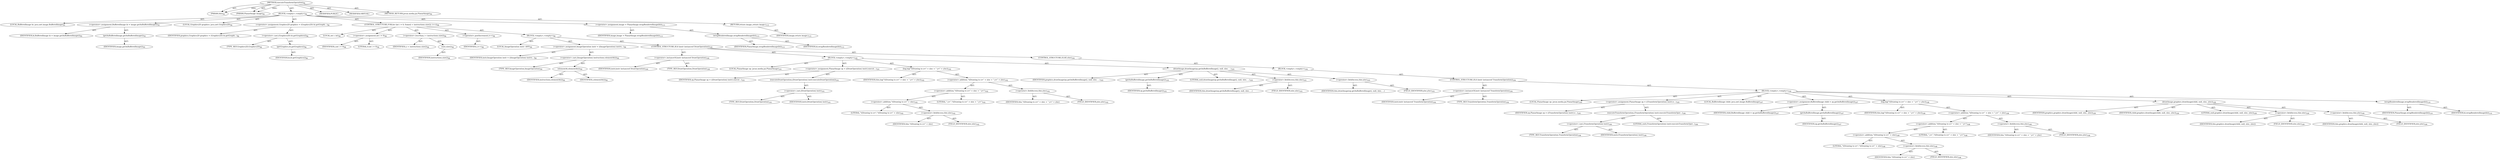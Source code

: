 digraph "executeTransformOperation" {  
"111669149702" [label = <(METHOD,executeTransformOperation)<SUB>94</SUB>> ]
"115964116992" [label = <(PARAM,this)<SUB>94</SUB>> ]
"115964117005" [label = <(PARAM,PlanarImage image)<SUB>94</SUB>> ]
"25769803782" [label = <(BLOCK,&lt;empty&gt;,&lt;empty&gt;)<SUB>94</SUB>> ]
"94489280512" [label = <(LOCAL,BufferedImage bi: java.awt.image.BufferedImage)<SUB>95</SUB>> ]
"30064771080" [label = <(&lt;operator&gt;.assignment,BufferedImage bi = image.getAsBufferedImage())<SUB>95</SUB>> ]
"68719476750" [label = <(IDENTIFIER,bi,BufferedImage bi = image.getAsBufferedImage())<SUB>95</SUB>> ]
"30064771081" [label = <(getAsBufferedImage,getAsBufferedImage())<SUB>95</SUB>> ]
"68719476751" [label = <(IDENTIFIER,image,getAsBufferedImage())<SUB>95</SUB>> ]
"94489280513" [label = <(LOCAL,Graphics2D graphics: java.awt.Graphics2D)<SUB>96</SUB>> ]
"30064771082" [label = <(&lt;operator&gt;.assignment,Graphics2D graphics = (Graphics2D) bi.getGraphi...)<SUB>96</SUB>> ]
"68719476752" [label = <(IDENTIFIER,graphics,Graphics2D graphics = (Graphics2D) bi.getGraphi...)<SUB>96</SUB>> ]
"30064771083" [label = <(&lt;operator&gt;.cast,(Graphics2D) bi.getGraphics())<SUB>96</SUB>> ]
"180388626432" [label = <(TYPE_REF,Graphics2D,Graphics2D)<SUB>96</SUB>> ]
"30064771084" [label = <(getGraphics,bi.getGraphics())<SUB>96</SUB>> ]
"68719476753" [label = <(IDENTIFIER,bi,bi.getGraphics())<SUB>96</SUB>> ]
"47244640256" [label = <(CONTROL_STRUCTURE,FOR,for (int i = 0; Some(i &lt; instructions.size()); i++))<SUB>98</SUB>> ]
"94489280514" [label = <(LOCAL,int i: int)<SUB>98</SUB>> ]
"30064771085" [label = <(&lt;operator&gt;.assignment,int i = 0)<SUB>98</SUB>> ]
"68719476754" [label = <(IDENTIFIER,i,int i = 0)<SUB>98</SUB>> ]
"90194313216" [label = <(LITERAL,0,int i = 0)<SUB>98</SUB>> ]
"30064771086" [label = <(&lt;operator&gt;.lessThan,i &lt; instructions.size())<SUB>98</SUB>> ]
"68719476755" [label = <(IDENTIFIER,i,i &lt; instructions.size())<SUB>98</SUB>> ]
"30064771087" [label = <(size,size())<SUB>98</SUB>> ]
"68719476756" [label = <(IDENTIFIER,instructions,size())<SUB>98</SUB>> ]
"30064771088" [label = <(&lt;operator&gt;.postIncrement,i++)<SUB>98</SUB>> ]
"68719476757" [label = <(IDENTIFIER,i,i++)<SUB>98</SUB>> ]
"25769803783" [label = <(BLOCK,&lt;empty&gt;,&lt;empty&gt;)<SUB>98</SUB>> ]
"94489280515" [label = <(LOCAL,ImageOperation instr: ANY)<SUB>99</SUB>> ]
"30064771089" [label = <(&lt;operator&gt;.assignment,ImageOperation instr = ((ImageOperation) instru...)<SUB>99</SUB>> ]
"68719476758" [label = <(IDENTIFIER,instr,ImageOperation instr = ((ImageOperation) instru...)<SUB>99</SUB>> ]
"30064771090" [label = <(&lt;operator&gt;.cast,(ImageOperation) instructions.elementAt(i))<SUB>99</SUB>> ]
"180388626433" [label = <(TYPE_REF,ImageOperation,ImageOperation)<SUB>99</SUB>> ]
"30064771091" [label = <(elementAt,elementAt(i))<SUB>99</SUB>> ]
"68719476759" [label = <(IDENTIFIER,instructions,elementAt(i))<SUB>99</SUB>> ]
"68719476760" [label = <(IDENTIFIER,i,elementAt(i))<SUB>99</SUB>> ]
"47244640257" [label = <(CONTROL_STRUCTURE,IF,if (instr instanceof DrawOperation))<SUB>100</SUB>> ]
"30064771092" [label = <(&lt;operator&gt;.instanceOf,instr instanceof DrawOperation)<SUB>100</SUB>> ]
"68719476761" [label = <(IDENTIFIER,instr,instr instanceof DrawOperation)<SUB>100</SUB>> ]
"180388626434" [label = <(TYPE_REF,DrawOperation,DrawOperation)<SUB>100</SUB>> ]
"25769803784" [label = <(BLOCK,&lt;empty&gt;,&lt;empty&gt;)<SUB>100</SUB>> ]
"94489280516" [label = <(LOCAL,PlanarImage op: javax.media.jai.PlanarImage)<SUB>101</SUB>> ]
"30064771093" [label = <(&lt;operator&gt;.assignment,PlanarImage op = ((DrawOperation) instr).execut...)<SUB>101</SUB>> ]
"68719476762" [label = <(IDENTIFIER,op,PlanarImage op = ((DrawOperation) instr).execut...)<SUB>101</SUB>> ]
"30064771094" [label = <(executeDrawOperation,(DrawOperation) instr.executeDrawOperation())<SUB>101</SUB>> ]
"30064771095" [label = <(&lt;operator&gt;.cast,(DrawOperation) instr)<SUB>101</SUB>> ]
"180388626435" [label = <(TYPE_REF,DrawOperation,DrawOperation)<SUB>101</SUB>> ]
"68719476763" [label = <(IDENTIFIER,instr,(DrawOperation) instr)<SUB>101</SUB>> ]
"30064771096" [label = <(log,log(&quot;\tDrawing to x=&quot; + xloc + &quot; y=&quot; + yloc))<SUB>102</SUB>> ]
"68719476736" [label = <(IDENTIFIER,this,log(&quot;\tDrawing to x=&quot; + xloc + &quot; y=&quot; + yloc))<SUB>102</SUB>> ]
"30064771097" [label = <(&lt;operator&gt;.addition,&quot;\tDrawing to x=&quot; + xloc + &quot; y=&quot; + yloc)<SUB>102</SUB>> ]
"30064771098" [label = <(&lt;operator&gt;.addition,&quot;\tDrawing to x=&quot; + xloc + &quot; y=&quot;)<SUB>102</SUB>> ]
"30064771099" [label = <(&lt;operator&gt;.addition,&quot;\tDrawing to x=&quot; + xloc)<SUB>102</SUB>> ]
"90194313217" [label = <(LITERAL,&quot;\tDrawing to x=&quot;,&quot;\tDrawing to x=&quot; + xloc)<SUB>102</SUB>> ]
"30064771100" [label = <(&lt;operator&gt;.fieldAccess,this.xloc)<SUB>102</SUB>> ]
"68719476764" [label = <(IDENTIFIER,this,&quot;\tDrawing to x=&quot; + xloc)> ]
"55834574850" [label = <(FIELD_IDENTIFIER,xloc,xloc)<SUB>102</SUB>> ]
"90194313218" [label = <(LITERAL,&quot; y=&quot;,&quot;\tDrawing to x=&quot; + xloc + &quot; y=&quot;)<SUB>102</SUB>> ]
"30064771101" [label = <(&lt;operator&gt;.fieldAccess,this.yloc)<SUB>102</SUB>> ]
"68719476765" [label = <(IDENTIFIER,this,&quot;\tDrawing to x=&quot; + xloc + &quot; y=&quot; + yloc)> ]
"55834574851" [label = <(FIELD_IDENTIFIER,yloc,yloc)<SUB>102</SUB>> ]
"30064771102" [label = <(drawImage,drawImage(op.getAsBufferedImage(), null, xloc, ...)<SUB>103</SUB>> ]
"68719476766" [label = <(IDENTIFIER,graphics,drawImage(op.getAsBufferedImage(), null, xloc, ...)<SUB>103</SUB>> ]
"30064771103" [label = <(getAsBufferedImage,getAsBufferedImage())<SUB>103</SUB>> ]
"68719476767" [label = <(IDENTIFIER,op,getAsBufferedImage())<SUB>103</SUB>> ]
"90194313219" [label = <(LITERAL,null,drawImage(op.getAsBufferedImage(), null, xloc, ...)<SUB>103</SUB>> ]
"30064771104" [label = <(&lt;operator&gt;.fieldAccess,this.xloc)<SUB>103</SUB>> ]
"68719476768" [label = <(IDENTIFIER,this,drawImage(op.getAsBufferedImage(), null, xloc, ...)> ]
"55834574852" [label = <(FIELD_IDENTIFIER,xloc,xloc)<SUB>103</SUB>> ]
"30064771105" [label = <(&lt;operator&gt;.fieldAccess,this.yloc)<SUB>103</SUB>> ]
"68719476769" [label = <(IDENTIFIER,this,drawImage(op.getAsBufferedImage(), null, xloc, ...)> ]
"55834574853" [label = <(FIELD_IDENTIFIER,yloc,yloc)<SUB>103</SUB>> ]
"47244640258" [label = <(CONTROL_STRUCTURE,ELSE,else)<SUB>104</SUB>> ]
"25769803785" [label = <(BLOCK,&lt;empty&gt;,&lt;empty&gt;)<SUB>104</SUB>> ]
"47244640259" [label = <(CONTROL_STRUCTURE,IF,if (instr instanceof TransformOperation))<SUB>104</SUB>> ]
"30064771106" [label = <(&lt;operator&gt;.instanceOf,instr instanceof TransformOperation)<SUB>104</SUB>> ]
"68719476770" [label = <(IDENTIFIER,instr,instr instanceof TransformOperation)<SUB>104</SUB>> ]
"180388626436" [label = <(TYPE_REF,TransformOperation,TransformOperation)<SUB>104</SUB>> ]
"25769803786" [label = <(BLOCK,&lt;empty&gt;,&lt;empty&gt;)<SUB>104</SUB>> ]
"94489280517" [label = <(LOCAL,PlanarImage op: javax.media.jai.PlanarImage)<SUB>105</SUB>> ]
"30064771107" [label = <(&lt;operator&gt;.assignment,PlanarImage op = ((TransformOperation) instr).e...)<SUB>105</SUB>> ]
"68719476771" [label = <(IDENTIFIER,op,PlanarImage op = ((TransformOperation) instr).e...)<SUB>105</SUB>> ]
"30064771108" [label = <(executeTransformOperation,(TransformOperation) instr.executeTransformOper...)<SUB>106</SUB>> ]
"30064771109" [label = <(&lt;operator&gt;.cast,(TransformOperation) instr)<SUB>106</SUB>> ]
"180388626437" [label = <(TYPE_REF,TransformOperation,TransformOperation)<SUB>106</SUB>> ]
"68719476772" [label = <(IDENTIFIER,instr,(TransformOperation) instr)<SUB>106</SUB>> ]
"90194313220" [label = <(LITERAL,null,(TransformOperation) instr.executeTransformOper...)<SUB>106</SUB>> ]
"94489280518" [label = <(LOCAL,BufferedImage child: java.awt.image.BufferedImage)<SUB>107</SUB>> ]
"30064771110" [label = <(&lt;operator&gt;.assignment,BufferedImage child = op.getAsBufferedImage())<SUB>107</SUB>> ]
"68719476773" [label = <(IDENTIFIER,child,BufferedImage child = op.getAsBufferedImage())<SUB>107</SUB>> ]
"30064771111" [label = <(getAsBufferedImage,getAsBufferedImage())<SUB>107</SUB>> ]
"68719476774" [label = <(IDENTIFIER,op,getAsBufferedImage())<SUB>107</SUB>> ]
"30064771112" [label = <(log,log(&quot;\tDrawing to x=&quot; + xloc + &quot; y=&quot; + yloc))<SUB>108</SUB>> ]
"68719476737" [label = <(IDENTIFIER,this,log(&quot;\tDrawing to x=&quot; + xloc + &quot; y=&quot; + yloc))<SUB>108</SUB>> ]
"30064771113" [label = <(&lt;operator&gt;.addition,&quot;\tDrawing to x=&quot; + xloc + &quot; y=&quot; + yloc)<SUB>108</SUB>> ]
"30064771114" [label = <(&lt;operator&gt;.addition,&quot;\tDrawing to x=&quot; + xloc + &quot; y=&quot;)<SUB>108</SUB>> ]
"30064771115" [label = <(&lt;operator&gt;.addition,&quot;\tDrawing to x=&quot; + xloc)<SUB>108</SUB>> ]
"90194313221" [label = <(LITERAL,&quot;\tDrawing to x=&quot;,&quot;\tDrawing to x=&quot; + xloc)<SUB>108</SUB>> ]
"30064771116" [label = <(&lt;operator&gt;.fieldAccess,this.xloc)<SUB>108</SUB>> ]
"68719476775" [label = <(IDENTIFIER,this,&quot;\tDrawing to x=&quot; + xloc)> ]
"55834574854" [label = <(FIELD_IDENTIFIER,xloc,xloc)<SUB>108</SUB>> ]
"90194313222" [label = <(LITERAL,&quot; y=&quot;,&quot;\tDrawing to x=&quot; + xloc + &quot; y=&quot;)<SUB>108</SUB>> ]
"30064771117" [label = <(&lt;operator&gt;.fieldAccess,this.yloc)<SUB>108</SUB>> ]
"68719476776" [label = <(IDENTIFIER,this,&quot;\tDrawing to x=&quot; + xloc + &quot; y=&quot; + yloc)> ]
"55834574855" [label = <(FIELD_IDENTIFIER,yloc,yloc)<SUB>108</SUB>> ]
"30064771118" [label = <(drawImage,graphics.drawImage(child, null, xloc, yloc))<SUB>109</SUB>> ]
"68719476777" [label = <(IDENTIFIER,graphics,graphics.drawImage(child, null, xloc, yloc))<SUB>109</SUB>> ]
"68719476778" [label = <(IDENTIFIER,child,graphics.drawImage(child, null, xloc, yloc))<SUB>109</SUB>> ]
"90194313223" [label = <(LITERAL,null,graphics.drawImage(child, null, xloc, yloc))<SUB>109</SUB>> ]
"30064771119" [label = <(&lt;operator&gt;.fieldAccess,this.xloc)<SUB>109</SUB>> ]
"68719476779" [label = <(IDENTIFIER,this,graphics.drawImage(child, null, xloc, yloc))> ]
"55834574856" [label = <(FIELD_IDENTIFIER,xloc,xloc)<SUB>109</SUB>> ]
"30064771120" [label = <(&lt;operator&gt;.fieldAccess,this.yloc)<SUB>109</SUB>> ]
"68719476780" [label = <(IDENTIFIER,this,graphics.drawImage(child, null, xloc, yloc))> ]
"55834574857" [label = <(FIELD_IDENTIFIER,yloc,yloc)<SUB>109</SUB>> ]
"30064771121" [label = <(wrapRenderedImage,wrapRenderedImage(bi))<SUB>110</SUB>> ]
"68719476781" [label = <(IDENTIFIER,PlanarImage,wrapRenderedImage(bi))<SUB>110</SUB>> ]
"68719476782" [label = <(IDENTIFIER,bi,wrapRenderedImage(bi))<SUB>110</SUB>> ]
"30064771122" [label = <(&lt;operator&gt;.assignment,image = PlanarImage.wrapRenderedImage(bi))<SUB>113</SUB>> ]
"68719476783" [label = <(IDENTIFIER,image,image = PlanarImage.wrapRenderedImage(bi))<SUB>113</SUB>> ]
"30064771123" [label = <(wrapRenderedImage,wrapRenderedImage(bi))<SUB>113</SUB>> ]
"68719476784" [label = <(IDENTIFIER,PlanarImage,wrapRenderedImage(bi))<SUB>113</SUB>> ]
"68719476785" [label = <(IDENTIFIER,bi,wrapRenderedImage(bi))<SUB>113</SUB>> ]
"146028888064" [label = <(RETURN,return image;,return image;)<SUB>115</SUB>> ]
"68719476786" [label = <(IDENTIFIER,image,return image;)<SUB>115</SUB>> ]
"133143986190" [label = <(MODIFIER,PUBLIC)> ]
"133143986191" [label = <(MODIFIER,VIRTUAL)> ]
"128849018886" [label = <(METHOD_RETURN,javax.media.jai.PlanarImage)<SUB>94</SUB>> ]
  "111669149702" -> "115964116992"  [ label = "AST: "] 
  "111669149702" -> "115964117005"  [ label = "AST: "] 
  "111669149702" -> "25769803782"  [ label = "AST: "] 
  "111669149702" -> "133143986190"  [ label = "AST: "] 
  "111669149702" -> "133143986191"  [ label = "AST: "] 
  "111669149702" -> "128849018886"  [ label = "AST: "] 
  "25769803782" -> "94489280512"  [ label = "AST: "] 
  "25769803782" -> "30064771080"  [ label = "AST: "] 
  "25769803782" -> "94489280513"  [ label = "AST: "] 
  "25769803782" -> "30064771082"  [ label = "AST: "] 
  "25769803782" -> "47244640256"  [ label = "AST: "] 
  "25769803782" -> "30064771122"  [ label = "AST: "] 
  "25769803782" -> "146028888064"  [ label = "AST: "] 
  "30064771080" -> "68719476750"  [ label = "AST: "] 
  "30064771080" -> "30064771081"  [ label = "AST: "] 
  "30064771081" -> "68719476751"  [ label = "AST: "] 
  "30064771082" -> "68719476752"  [ label = "AST: "] 
  "30064771082" -> "30064771083"  [ label = "AST: "] 
  "30064771083" -> "180388626432"  [ label = "AST: "] 
  "30064771083" -> "30064771084"  [ label = "AST: "] 
  "30064771084" -> "68719476753"  [ label = "AST: "] 
  "47244640256" -> "94489280514"  [ label = "AST: "] 
  "47244640256" -> "30064771085"  [ label = "AST: "] 
  "47244640256" -> "30064771086"  [ label = "AST: "] 
  "47244640256" -> "30064771088"  [ label = "AST: "] 
  "47244640256" -> "25769803783"  [ label = "AST: "] 
  "30064771085" -> "68719476754"  [ label = "AST: "] 
  "30064771085" -> "90194313216"  [ label = "AST: "] 
  "30064771086" -> "68719476755"  [ label = "AST: "] 
  "30064771086" -> "30064771087"  [ label = "AST: "] 
  "30064771087" -> "68719476756"  [ label = "AST: "] 
  "30064771088" -> "68719476757"  [ label = "AST: "] 
  "25769803783" -> "94489280515"  [ label = "AST: "] 
  "25769803783" -> "30064771089"  [ label = "AST: "] 
  "25769803783" -> "47244640257"  [ label = "AST: "] 
  "30064771089" -> "68719476758"  [ label = "AST: "] 
  "30064771089" -> "30064771090"  [ label = "AST: "] 
  "30064771090" -> "180388626433"  [ label = "AST: "] 
  "30064771090" -> "30064771091"  [ label = "AST: "] 
  "30064771091" -> "68719476759"  [ label = "AST: "] 
  "30064771091" -> "68719476760"  [ label = "AST: "] 
  "47244640257" -> "30064771092"  [ label = "AST: "] 
  "47244640257" -> "25769803784"  [ label = "AST: "] 
  "47244640257" -> "47244640258"  [ label = "AST: "] 
  "30064771092" -> "68719476761"  [ label = "AST: "] 
  "30064771092" -> "180388626434"  [ label = "AST: "] 
  "25769803784" -> "94489280516"  [ label = "AST: "] 
  "25769803784" -> "30064771093"  [ label = "AST: "] 
  "25769803784" -> "30064771096"  [ label = "AST: "] 
  "25769803784" -> "30064771102"  [ label = "AST: "] 
  "30064771093" -> "68719476762"  [ label = "AST: "] 
  "30064771093" -> "30064771094"  [ label = "AST: "] 
  "30064771094" -> "30064771095"  [ label = "AST: "] 
  "30064771095" -> "180388626435"  [ label = "AST: "] 
  "30064771095" -> "68719476763"  [ label = "AST: "] 
  "30064771096" -> "68719476736"  [ label = "AST: "] 
  "30064771096" -> "30064771097"  [ label = "AST: "] 
  "30064771097" -> "30064771098"  [ label = "AST: "] 
  "30064771097" -> "30064771101"  [ label = "AST: "] 
  "30064771098" -> "30064771099"  [ label = "AST: "] 
  "30064771098" -> "90194313218"  [ label = "AST: "] 
  "30064771099" -> "90194313217"  [ label = "AST: "] 
  "30064771099" -> "30064771100"  [ label = "AST: "] 
  "30064771100" -> "68719476764"  [ label = "AST: "] 
  "30064771100" -> "55834574850"  [ label = "AST: "] 
  "30064771101" -> "68719476765"  [ label = "AST: "] 
  "30064771101" -> "55834574851"  [ label = "AST: "] 
  "30064771102" -> "68719476766"  [ label = "AST: "] 
  "30064771102" -> "30064771103"  [ label = "AST: "] 
  "30064771102" -> "90194313219"  [ label = "AST: "] 
  "30064771102" -> "30064771104"  [ label = "AST: "] 
  "30064771102" -> "30064771105"  [ label = "AST: "] 
  "30064771103" -> "68719476767"  [ label = "AST: "] 
  "30064771104" -> "68719476768"  [ label = "AST: "] 
  "30064771104" -> "55834574852"  [ label = "AST: "] 
  "30064771105" -> "68719476769"  [ label = "AST: "] 
  "30064771105" -> "55834574853"  [ label = "AST: "] 
  "47244640258" -> "25769803785"  [ label = "AST: "] 
  "25769803785" -> "47244640259"  [ label = "AST: "] 
  "47244640259" -> "30064771106"  [ label = "AST: "] 
  "47244640259" -> "25769803786"  [ label = "AST: "] 
  "30064771106" -> "68719476770"  [ label = "AST: "] 
  "30064771106" -> "180388626436"  [ label = "AST: "] 
  "25769803786" -> "94489280517"  [ label = "AST: "] 
  "25769803786" -> "30064771107"  [ label = "AST: "] 
  "25769803786" -> "94489280518"  [ label = "AST: "] 
  "25769803786" -> "30064771110"  [ label = "AST: "] 
  "25769803786" -> "30064771112"  [ label = "AST: "] 
  "25769803786" -> "30064771118"  [ label = "AST: "] 
  "25769803786" -> "30064771121"  [ label = "AST: "] 
  "30064771107" -> "68719476771"  [ label = "AST: "] 
  "30064771107" -> "30064771108"  [ label = "AST: "] 
  "30064771108" -> "30064771109"  [ label = "AST: "] 
  "30064771108" -> "90194313220"  [ label = "AST: "] 
  "30064771109" -> "180388626437"  [ label = "AST: "] 
  "30064771109" -> "68719476772"  [ label = "AST: "] 
  "30064771110" -> "68719476773"  [ label = "AST: "] 
  "30064771110" -> "30064771111"  [ label = "AST: "] 
  "30064771111" -> "68719476774"  [ label = "AST: "] 
  "30064771112" -> "68719476737"  [ label = "AST: "] 
  "30064771112" -> "30064771113"  [ label = "AST: "] 
  "30064771113" -> "30064771114"  [ label = "AST: "] 
  "30064771113" -> "30064771117"  [ label = "AST: "] 
  "30064771114" -> "30064771115"  [ label = "AST: "] 
  "30064771114" -> "90194313222"  [ label = "AST: "] 
  "30064771115" -> "90194313221"  [ label = "AST: "] 
  "30064771115" -> "30064771116"  [ label = "AST: "] 
  "30064771116" -> "68719476775"  [ label = "AST: "] 
  "30064771116" -> "55834574854"  [ label = "AST: "] 
  "30064771117" -> "68719476776"  [ label = "AST: "] 
  "30064771117" -> "55834574855"  [ label = "AST: "] 
  "30064771118" -> "68719476777"  [ label = "AST: "] 
  "30064771118" -> "68719476778"  [ label = "AST: "] 
  "30064771118" -> "90194313223"  [ label = "AST: "] 
  "30064771118" -> "30064771119"  [ label = "AST: "] 
  "30064771118" -> "30064771120"  [ label = "AST: "] 
  "30064771119" -> "68719476779"  [ label = "AST: "] 
  "30064771119" -> "55834574856"  [ label = "AST: "] 
  "30064771120" -> "68719476780"  [ label = "AST: "] 
  "30064771120" -> "55834574857"  [ label = "AST: "] 
  "30064771121" -> "68719476781"  [ label = "AST: "] 
  "30064771121" -> "68719476782"  [ label = "AST: "] 
  "30064771122" -> "68719476783"  [ label = "AST: "] 
  "30064771122" -> "30064771123"  [ label = "AST: "] 
  "30064771123" -> "68719476784"  [ label = "AST: "] 
  "30064771123" -> "68719476785"  [ label = "AST: "] 
  "146028888064" -> "68719476786"  [ label = "AST: "] 
  "111669149702" -> "115964116992"  [ label = "DDG: "] 
  "111669149702" -> "115964117005"  [ label = "DDG: "] 
}
